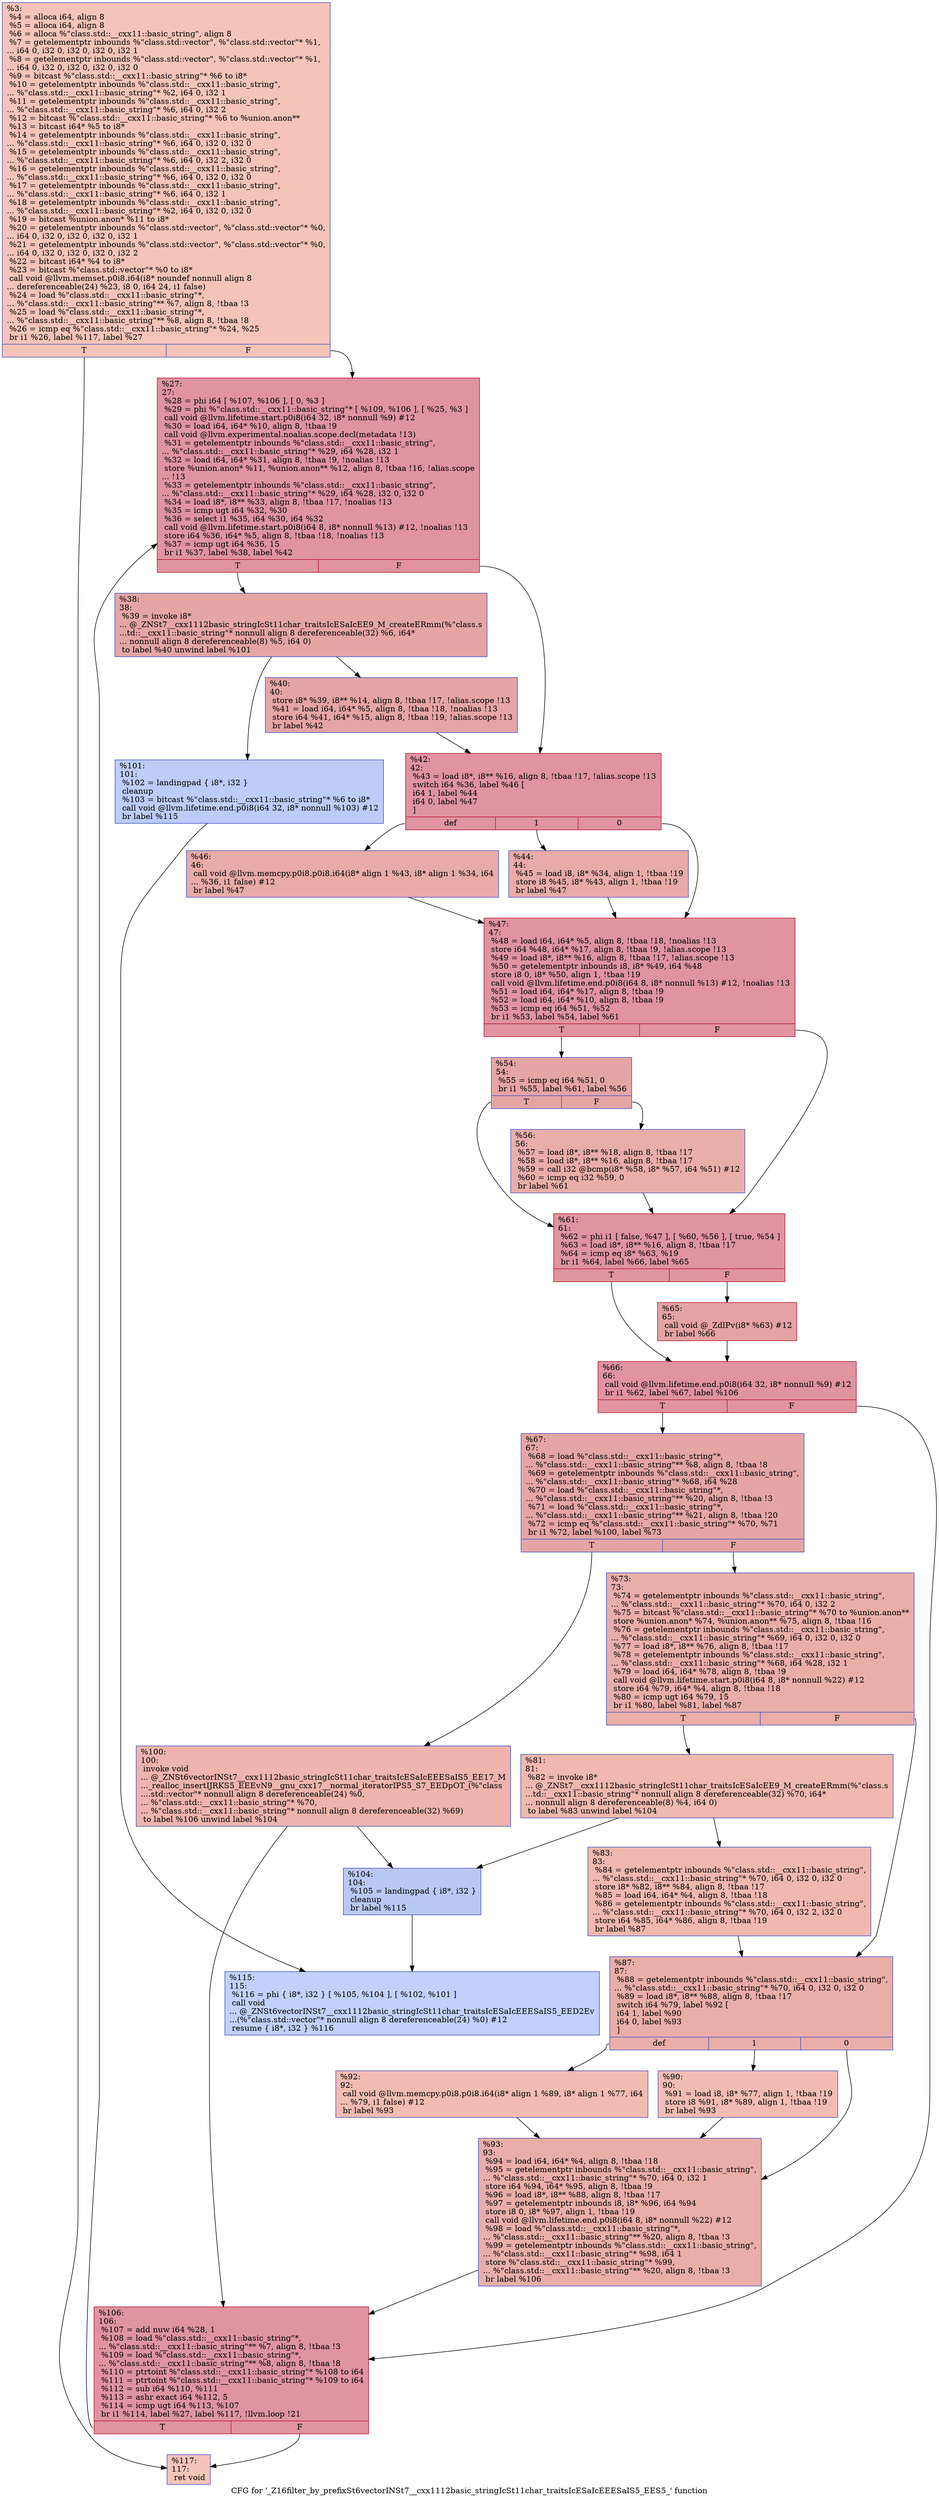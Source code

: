 digraph "CFG for '_Z16filter_by_prefixSt6vectorINSt7__cxx1112basic_stringIcSt11char_traitsIcESaIcEEESaIS5_EES5_' function" {
	label="CFG for '_Z16filter_by_prefixSt6vectorINSt7__cxx1112basic_stringIcSt11char_traitsIcESaIcEEESaIS5_EES5_' function";

	Node0x55ac5c5e7910 [shape=record,color="#3d50c3ff", style=filled, fillcolor="#e97a5f70",label="{%3:\l  %4 = alloca i64, align 8\l  %5 = alloca i64, align 8\l  %6 = alloca %\"class.std::__cxx11::basic_string\", align 8\l  %7 = getelementptr inbounds %\"class.std::vector\", %\"class.std::vector\"* %1,\l... i64 0, i32 0, i32 0, i32 0, i32 1\l  %8 = getelementptr inbounds %\"class.std::vector\", %\"class.std::vector\"* %1,\l... i64 0, i32 0, i32 0, i32 0, i32 0\l  %9 = bitcast %\"class.std::__cxx11::basic_string\"* %6 to i8*\l  %10 = getelementptr inbounds %\"class.std::__cxx11::basic_string\",\l... %\"class.std::__cxx11::basic_string\"* %2, i64 0, i32 1\l  %11 = getelementptr inbounds %\"class.std::__cxx11::basic_string\",\l... %\"class.std::__cxx11::basic_string\"* %6, i64 0, i32 2\l  %12 = bitcast %\"class.std::__cxx11::basic_string\"* %6 to %union.anon**\l  %13 = bitcast i64* %5 to i8*\l  %14 = getelementptr inbounds %\"class.std::__cxx11::basic_string\",\l... %\"class.std::__cxx11::basic_string\"* %6, i64 0, i32 0, i32 0\l  %15 = getelementptr inbounds %\"class.std::__cxx11::basic_string\",\l... %\"class.std::__cxx11::basic_string\"* %6, i64 0, i32 2, i32 0\l  %16 = getelementptr inbounds %\"class.std::__cxx11::basic_string\",\l... %\"class.std::__cxx11::basic_string\"* %6, i64 0, i32 0, i32 0\l  %17 = getelementptr inbounds %\"class.std::__cxx11::basic_string\",\l... %\"class.std::__cxx11::basic_string\"* %6, i64 0, i32 1\l  %18 = getelementptr inbounds %\"class.std::__cxx11::basic_string\",\l... %\"class.std::__cxx11::basic_string\"* %2, i64 0, i32 0, i32 0\l  %19 = bitcast %union.anon* %11 to i8*\l  %20 = getelementptr inbounds %\"class.std::vector\", %\"class.std::vector\"* %0,\l... i64 0, i32 0, i32 0, i32 0, i32 1\l  %21 = getelementptr inbounds %\"class.std::vector\", %\"class.std::vector\"* %0,\l... i64 0, i32 0, i32 0, i32 0, i32 2\l  %22 = bitcast i64* %4 to i8*\l  %23 = bitcast %\"class.std::vector\"* %0 to i8*\l  call void @llvm.memset.p0i8.i64(i8* noundef nonnull align 8\l... dereferenceable(24) %23, i8 0, i64 24, i1 false)\l  %24 = load %\"class.std::__cxx11::basic_string\"*,\l... %\"class.std::__cxx11::basic_string\"** %7, align 8, !tbaa !3\l  %25 = load %\"class.std::__cxx11::basic_string\"*,\l... %\"class.std::__cxx11::basic_string\"** %8, align 8, !tbaa !8\l  %26 = icmp eq %\"class.std::__cxx11::basic_string\"* %24, %25\l  br i1 %26, label %117, label %27\l|{<s0>T|<s1>F}}"];
	Node0x55ac5c5e7910:s0 -> Node0x55ac5c5e9b70;
	Node0x55ac5c5e7910:s1 -> Node0x55ac5c5e9c00;
	Node0x55ac5c5e9c00 [shape=record,color="#b70d28ff", style=filled, fillcolor="#b70d2870",label="{%27:\l27:                                               \l  %28 = phi i64 [ %107, %106 ], [ 0, %3 ]\l  %29 = phi %\"class.std::__cxx11::basic_string\"* [ %109, %106 ], [ %25, %3 ]\l  call void @llvm.lifetime.start.p0i8(i64 32, i8* nonnull %9) #12\l  %30 = load i64, i64* %10, align 8, !tbaa !9\l  call void @llvm.experimental.noalias.scope.decl(metadata !13)\l  %31 = getelementptr inbounds %\"class.std::__cxx11::basic_string\",\l... %\"class.std::__cxx11::basic_string\"* %29, i64 %28, i32 1\l  %32 = load i64, i64* %31, align 8, !tbaa !9, !noalias !13\l  store %union.anon* %11, %union.anon** %12, align 8, !tbaa !16, !alias.scope\l... !13\l  %33 = getelementptr inbounds %\"class.std::__cxx11::basic_string\",\l... %\"class.std::__cxx11::basic_string\"* %29, i64 %28, i32 0, i32 0\l  %34 = load i8*, i8** %33, align 8, !tbaa !17, !noalias !13\l  %35 = icmp ugt i64 %32, %30\l  %36 = select i1 %35, i64 %30, i64 %32\l  call void @llvm.lifetime.start.p0i8(i64 8, i8* nonnull %13) #12, !noalias !13\l  store i64 %36, i64* %5, align 8, !tbaa !18, !noalias !13\l  %37 = icmp ugt i64 %36, 15\l  br i1 %37, label %38, label %42\l|{<s0>T|<s1>F}}"];
	Node0x55ac5c5e9c00:s0 -> Node0x55ac5c5ec500;
	Node0x55ac5c5e9c00:s1 -> Node0x55ac5c5ec590;
	Node0x55ac5c5ec500 [shape=record,color="#3d50c3ff", style=filled, fillcolor="#c5333470",label="{%38:\l38:                                               \l  %39 = invoke i8*\l... @_ZNSt7__cxx1112basic_stringIcSt11char_traitsIcESaIcEE9_M_createERmm(%\"class.s\l...td::__cxx11::basic_string\"* nonnull align 8 dereferenceable(32) %6, i64*\l... nonnull align 8 dereferenceable(8) %5, i64 0)\l          to label %40 unwind label %101\l}"];
	Node0x55ac5c5ec500 -> Node0x55ac5c5ec7c0;
	Node0x55ac5c5ec500 -> Node0x55ac5c5ec810;
	Node0x55ac5c5ec7c0 [shape=record,color="#3d50c3ff", style=filled, fillcolor="#c5333470",label="{%40:\l40:                                               \l  store i8* %39, i8** %14, align 8, !tbaa !17, !alias.scope !13\l  %41 = load i64, i64* %5, align 8, !tbaa !18, !noalias !13\l  store i64 %41, i64* %15, align 8, !tbaa !19, !alias.scope !13\l  br label %42\l}"];
	Node0x55ac5c5ec7c0 -> Node0x55ac5c5ec590;
	Node0x55ac5c5ec590 [shape=record,color="#b70d28ff", style=filled, fillcolor="#b70d2870",label="{%42:\l42:                                               \l  %43 = load i8*, i8** %16, align 8, !tbaa !17, !alias.scope !13\l  switch i64 %36, label %46 [\l    i64 1, label %44\l    i64 0, label %47\l  ]\l|{<s0>def|<s1>1|<s2>0}}"];
	Node0x55ac5c5ec590:s0 -> Node0x55ac5c5ec6d0;
	Node0x55ac5c5ec590:s1 -> Node0x55ac5c5edbf0;
	Node0x55ac5c5ec590:s2 -> Node0x55ac5c5edc80;
	Node0x55ac5c5edbf0 [shape=record,color="#3d50c3ff", style=filled, fillcolor="#cc403a70",label="{%44:\l44:                                               \l  %45 = load i8, i8* %34, align 1, !tbaa !19\l  store i8 %45, i8* %43, align 1, !tbaa !19\l  br label %47\l}"];
	Node0x55ac5c5edbf0 -> Node0x55ac5c5edc80;
	Node0x55ac5c5ec6d0 [shape=record,color="#3d50c3ff", style=filled, fillcolor="#cc403a70",label="{%46:\l46:                                               \l  call void @llvm.memcpy.p0i8.p0i8.i64(i8* align 1 %43, i8* align 1 %34, i64\l... %36, i1 false) #12\l  br label %47\l}"];
	Node0x55ac5c5ec6d0 -> Node0x55ac5c5edc80;
	Node0x55ac5c5edc80 [shape=record,color="#b70d28ff", style=filled, fillcolor="#b70d2870",label="{%47:\l47:                                               \l  %48 = load i64, i64* %5, align 8, !tbaa !18, !noalias !13\l  store i64 %48, i64* %17, align 8, !tbaa !9, !alias.scope !13\l  %49 = load i8*, i8** %16, align 8, !tbaa !17, !alias.scope !13\l  %50 = getelementptr inbounds i8, i8* %49, i64 %48\l  store i8 0, i8* %50, align 1, !tbaa !19\l  call void @llvm.lifetime.end.p0i8(i64 8, i8* nonnull %13) #12, !noalias !13\l  %51 = load i64, i64* %17, align 8, !tbaa !9\l  %52 = load i64, i64* %10, align 8, !tbaa !9\l  %53 = icmp eq i64 %51, %52\l  br i1 %53, label %54, label %61\l|{<s0>T|<s1>F}}"];
	Node0x55ac5c5edc80:s0 -> Node0x55ac5c5eefd0;
	Node0x55ac5c5edc80:s1 -> Node0x55ac5c5ef060;
	Node0x55ac5c5eefd0 [shape=record,color="#3d50c3ff", style=filled, fillcolor="#c5333470",label="{%54:\l54:                                               \l  %55 = icmp eq i64 %51, 0\l  br i1 %55, label %61, label %56\l|{<s0>T|<s1>F}}"];
	Node0x55ac5c5eefd0:s0 -> Node0x55ac5c5ef060;
	Node0x55ac5c5eefd0:s1 -> Node0x55ac5c5ef230;
	Node0x55ac5c5ef230 [shape=record,color="#3d50c3ff", style=filled, fillcolor="#d0473d70",label="{%56:\l56:                                               \l  %57 = load i8*, i8** %18, align 8, !tbaa !17\l  %58 = load i8*, i8** %16, align 8, !tbaa !17\l  %59 = call i32 @bcmp(i8* %58, i8* %57, i64 %51) #12\l  %60 = icmp eq i32 %59, 0\l  br label %61\l}"];
	Node0x55ac5c5ef230 -> Node0x55ac5c5ef060;
	Node0x55ac5c5ef060 [shape=record,color="#b70d28ff", style=filled, fillcolor="#b70d2870",label="{%61:\l61:                                               \l  %62 = phi i1 [ false, %47 ], [ %60, %56 ], [ true, %54 ]\l  %63 = load i8*, i8** %16, align 8, !tbaa !17\l  %64 = icmp eq i8* %63, %19\l  br i1 %64, label %66, label %65\l|{<s0>T|<s1>F}}"];
	Node0x55ac5c5ef060:s0 -> Node0x55ac5c5efd80;
	Node0x55ac5c5ef060:s1 -> Node0x55ac5c5efdd0;
	Node0x55ac5c5efdd0 [shape=record,color="#b70d28ff", style=filled, fillcolor="#c32e3170",label="{%65:\l65:                                               \l  call void @_ZdlPv(i8* %63) #12\l  br label %66\l}"];
	Node0x55ac5c5efdd0 -> Node0x55ac5c5efd80;
	Node0x55ac5c5efd80 [shape=record,color="#b70d28ff", style=filled, fillcolor="#b70d2870",label="{%66:\l66:                                               \l  call void @llvm.lifetime.end.p0i8(i64 32, i8* nonnull %9) #12\l  br i1 %62, label %67, label %106\l|{<s0>T|<s1>F}}"];
	Node0x55ac5c5efd80:s0 -> Node0x55ac5c5f0300;
	Node0x55ac5c5efd80:s1 -> Node0x55ac5c5e9d40;
	Node0x55ac5c5f0300 [shape=record,color="#3d50c3ff", style=filled, fillcolor="#c5333470",label="{%67:\l67:                                               \l  %68 = load %\"class.std::__cxx11::basic_string\"*,\l... %\"class.std::__cxx11::basic_string\"** %8, align 8, !tbaa !8\l  %69 = getelementptr inbounds %\"class.std::__cxx11::basic_string\",\l... %\"class.std::__cxx11::basic_string\"* %68, i64 %28\l  %70 = load %\"class.std::__cxx11::basic_string\"*,\l... %\"class.std::__cxx11::basic_string\"** %20, align 8, !tbaa !3\l  %71 = load %\"class.std::__cxx11::basic_string\"*,\l... %\"class.std::__cxx11::basic_string\"** %21, align 8, !tbaa !20\l  %72 = icmp eq %\"class.std::__cxx11::basic_string\"* %70, %71\l  br i1 %72, label %100, label %73\l|{<s0>T|<s1>F}}"];
	Node0x55ac5c5f0300:s0 -> Node0x55ac5c5f1320;
	Node0x55ac5c5f0300:s1 -> Node0x55ac5c5f13b0;
	Node0x55ac5c5f13b0 [shape=record,color="#3d50c3ff", style=filled, fillcolor="#d0473d70",label="{%73:\l73:                                               \l  %74 = getelementptr inbounds %\"class.std::__cxx11::basic_string\",\l... %\"class.std::__cxx11::basic_string\"* %70, i64 0, i32 2\l  %75 = bitcast %\"class.std::__cxx11::basic_string\"* %70 to %union.anon**\l  store %union.anon* %74, %union.anon** %75, align 8, !tbaa !16\l  %76 = getelementptr inbounds %\"class.std::__cxx11::basic_string\",\l... %\"class.std::__cxx11::basic_string\"* %69, i64 0, i32 0, i32 0\l  %77 = load i8*, i8** %76, align 8, !tbaa !17\l  %78 = getelementptr inbounds %\"class.std::__cxx11::basic_string\",\l... %\"class.std::__cxx11::basic_string\"* %68, i64 %28, i32 1\l  %79 = load i64, i64* %78, align 8, !tbaa !9\l  call void @llvm.lifetime.start.p0i8(i64 8, i8* nonnull %22) #12\l  store i64 %79, i64* %4, align 8, !tbaa !18\l  %80 = icmp ugt i64 %79, 15\l  br i1 %80, label %81, label %87\l|{<s0>T|<s1>F}}"];
	Node0x55ac5c5f13b0:s0 -> Node0x55ac5c5f21b0;
	Node0x55ac5c5f13b0:s1 -> Node0x55ac5c5f2200;
	Node0x55ac5c5f21b0 [shape=record,color="#3d50c3ff", style=filled, fillcolor="#dc5d4a70",label="{%81:\l81:                                               \l  %82 = invoke i8*\l... @_ZNSt7__cxx1112basic_stringIcSt11char_traitsIcESaIcEE9_M_createERmm(%\"class.s\l...td::__cxx11::basic_string\"* nonnull align 8 dereferenceable(32) %70, i64*\l... nonnull align 8 dereferenceable(8) %4, i64 0)\l          to label %83 unwind label %104\l}"];
	Node0x55ac5c5f21b0 -> Node0x55ac5c5f2390;
	Node0x55ac5c5f21b0 -> Node0x55ac5c5f23e0;
	Node0x55ac5c5f2390 [shape=record,color="#3d50c3ff", style=filled, fillcolor="#dc5d4a70",label="{%83:\l83:                                               \l  %84 = getelementptr inbounds %\"class.std::__cxx11::basic_string\",\l... %\"class.std::__cxx11::basic_string\"* %70, i64 0, i32 0, i32 0\l  store i8* %82, i8** %84, align 8, !tbaa !17\l  %85 = load i64, i64* %4, align 8, !tbaa !18\l  %86 = getelementptr inbounds %\"class.std::__cxx11::basic_string\",\l... %\"class.std::__cxx11::basic_string\"* %70, i64 0, i32 2, i32 0\l  store i64 %85, i64* %86, align 8, !tbaa !19\l  br label %87\l}"];
	Node0x55ac5c5f2390 -> Node0x55ac5c5f2200;
	Node0x55ac5c5f2200 [shape=record,color="#3d50c3ff", style=filled, fillcolor="#d0473d70",label="{%87:\l87:                                               \l  %88 = getelementptr inbounds %\"class.std::__cxx11::basic_string\",\l... %\"class.std::__cxx11::basic_string\"* %70, i64 0, i32 0, i32 0\l  %89 = load i8*, i8** %88, align 8, !tbaa !17\l  switch i64 %79, label %92 [\l    i64 1, label %90\l    i64 0, label %93\l  ]\l|{<s0>def|<s1>1|<s2>0}}"];
	Node0x55ac5c5f2200:s0 -> Node0x55ac5c5f2340;
	Node0x55ac5c5f2200:s1 -> Node0x55ac5c5f2af0;
	Node0x55ac5c5f2200:s2 -> Node0x55ac5c5f2b40;
	Node0x55ac5c5f2af0 [shape=record,color="#3d50c3ff", style=filled, fillcolor="#e1675170",label="{%90:\l90:                                               \l  %91 = load i8, i8* %77, align 1, !tbaa !19\l  store i8 %91, i8* %89, align 1, !tbaa !19\l  br label %93\l}"];
	Node0x55ac5c5f2af0 -> Node0x55ac5c5f2b40;
	Node0x55ac5c5f2340 [shape=record,color="#3d50c3ff", style=filled, fillcolor="#e1675170",label="{%92:\l92:                                               \l  call void @llvm.memcpy.p0i8.p0i8.i64(i8* align 1 %89, i8* align 1 %77, i64\l... %79, i1 false) #12\l  br label %93\l}"];
	Node0x55ac5c5f2340 -> Node0x55ac5c5f2b40;
	Node0x55ac5c5f2b40 [shape=record,color="#3d50c3ff", style=filled, fillcolor="#d0473d70",label="{%93:\l93:                                               \l  %94 = load i64, i64* %4, align 8, !tbaa !18\l  %95 = getelementptr inbounds %\"class.std::__cxx11::basic_string\",\l... %\"class.std::__cxx11::basic_string\"* %70, i64 0, i32 1\l  store i64 %94, i64* %95, align 8, !tbaa !9\l  %96 = load i8*, i8** %88, align 8, !tbaa !17\l  %97 = getelementptr inbounds i8, i8* %96, i64 %94\l  store i8 0, i8* %97, align 1, !tbaa !19\l  call void @llvm.lifetime.end.p0i8(i64 8, i8* nonnull %22) #12\l  %98 = load %\"class.std::__cxx11::basic_string\"*,\l... %\"class.std::__cxx11::basic_string\"** %20, align 8, !tbaa !3\l  %99 = getelementptr inbounds %\"class.std::__cxx11::basic_string\",\l... %\"class.std::__cxx11::basic_string\"* %98, i64 1\l  store %\"class.std::__cxx11::basic_string\"* %99,\l... %\"class.std::__cxx11::basic_string\"** %20, align 8, !tbaa !3\l  br label %106\l}"];
	Node0x55ac5c5f2b40 -> Node0x55ac5c5e9d40;
	Node0x55ac5c5f1320 [shape=record,color="#3d50c3ff", style=filled, fillcolor="#d8564670",label="{%100:\l100:                                              \l  invoke void\l... @_ZNSt6vectorINSt7__cxx1112basic_stringIcSt11char_traitsIcESaIcEEESaIS5_EE17_M\l..._realloc_insertIJRKS5_EEEvN9__gnu_cxx17__normal_iteratorIPS5_S7_EEDpOT_(%\"class\l....std::vector\"* nonnull align 8 dereferenceable(24) %0,\l... %\"class.std::__cxx11::basic_string\"* %70,\l... %\"class.std::__cxx11::basic_string\"* nonnull align 8 dereferenceable(32) %69)\l          to label %106 unwind label %104\l}"];
	Node0x55ac5c5f1320 -> Node0x55ac5c5e9d40;
	Node0x55ac5c5f1320 -> Node0x55ac5c5f23e0;
	Node0x55ac5c5ec810 [shape=record,color="#3d50c3ff", style=filled, fillcolor="#6a8bef70",label="{%101:\l101:                                              \l  %102 = landingpad \{ i8*, i32 \}\l          cleanup\l  %103 = bitcast %\"class.std::__cxx11::basic_string\"* %6 to i8*\l  call void @llvm.lifetime.end.p0i8(i64 32, i8* nonnull %103) #12\l  br label %115\l}"];
	Node0x55ac5c5ec810 -> Node0x55ac5c5f3d10;
	Node0x55ac5c5f23e0 [shape=record,color="#3d50c3ff", style=filled, fillcolor="#6282ea70",label="{%104:\l104:                                              \l  %105 = landingpad \{ i8*, i32 \}\l          cleanup\l  br label %115\l}"];
	Node0x55ac5c5f23e0 -> Node0x55ac5c5f3d10;
	Node0x55ac5c5e9d40 [shape=record,color="#b70d28ff", style=filled, fillcolor="#b70d2870",label="{%106:\l106:                                              \l  %107 = add nuw i64 %28, 1\l  %108 = load %\"class.std::__cxx11::basic_string\"*,\l... %\"class.std::__cxx11::basic_string\"** %7, align 8, !tbaa !3\l  %109 = load %\"class.std::__cxx11::basic_string\"*,\l... %\"class.std::__cxx11::basic_string\"** %8, align 8, !tbaa !8\l  %110 = ptrtoint %\"class.std::__cxx11::basic_string\"* %108 to i64\l  %111 = ptrtoint %\"class.std::__cxx11::basic_string\"* %109 to i64\l  %112 = sub i64 %110, %111\l  %113 = ashr exact i64 %112, 5\l  %114 = icmp ugt i64 %113, %107\l  br i1 %114, label %27, label %117, !llvm.loop !21\l|{<s0>T|<s1>F}}"];
	Node0x55ac5c5e9d40:s0 -> Node0x55ac5c5e9c00;
	Node0x55ac5c5e9d40:s1 -> Node0x55ac5c5e9b70;
	Node0x55ac5c5f3d10 [shape=record,color="#3d50c3ff", style=filled, fillcolor="#7396f570",label="{%115:\l115:                                              \l  %116 = phi \{ i8*, i32 \} [ %105, %104 ], [ %102, %101 ]\l  call void\l... @_ZNSt6vectorINSt7__cxx1112basic_stringIcSt11char_traitsIcESaIcEEESaIS5_EED2Ev\l...(%\"class.std::vector\"* nonnull align 8 dereferenceable(24) %0) #12\l  resume \{ i8*, i32 \} %116\l}"];
	Node0x55ac5c5e9b70 [shape=record,color="#3d50c3ff", style=filled, fillcolor="#e97a5f70",label="{%117:\l117:                                              \l  ret void\l}"];
}
